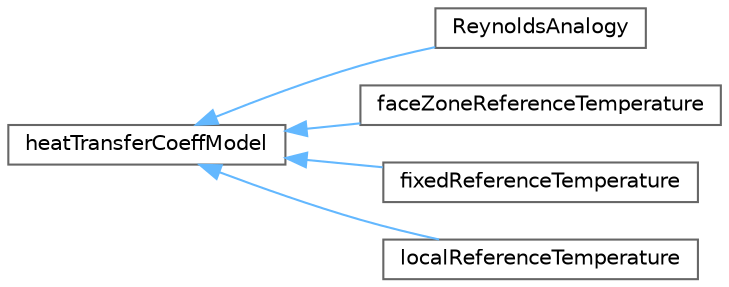 digraph "Graphical Class Hierarchy"
{
 // LATEX_PDF_SIZE
  bgcolor="transparent";
  edge [fontname=Helvetica,fontsize=10,labelfontname=Helvetica,labelfontsize=10];
  node [fontname=Helvetica,fontsize=10,shape=box,height=0.2,width=0.4];
  rankdir="LR";
  Node0 [id="Node000000",label="heatTransferCoeffModel",height=0.2,width=0.4,color="grey40", fillcolor="white", style="filled",URL="$classFoam_1_1heatTransferCoeffModel.html",tooltip="A base class for heat transfer coefficient models."];
  Node0 -> Node1 [id="edge4765_Node000000_Node000001",dir="back",color="steelblue1",style="solid",tooltip=" "];
  Node1 [id="Node000001",label="ReynoldsAnalogy",height=0.2,width=0.4,color="grey40", fillcolor="white", style="filled",URL="$classFoam_1_1heatTransferCoeffModels_1_1ReynoldsAnalogy.html",tooltip="Heat transfer coefficient calculation based on Reynolds Analogy, which is used to relate turbulent mo..."];
  Node0 -> Node2 [id="edge4766_Node000000_Node000002",dir="back",color="steelblue1",style="solid",tooltip=" "];
  Node2 [id="Node000002",label="faceZoneReferenceTemperature",height=0.2,width=0.4,color="grey40", fillcolor="white", style="filled",URL="$classFoam_1_1heatTransferCoeffModels_1_1faceZoneReferenceTemperature.html",tooltip="Heat transfer coefficient calculation that employs the area-average temperature of a specified face z..."];
  Node0 -> Node3 [id="edge4767_Node000000_Node000003",dir="back",color="steelblue1",style="solid",tooltip=" "];
  Node3 [id="Node000003",label="fixedReferenceTemperature",height=0.2,width=0.4,color="grey40", fillcolor="white", style="filled",URL="$classFoam_1_1heatTransferCoeffModels_1_1fixedReferenceTemperature.html",tooltip="Heat transfer coefficient calculation that employs a fixed reference temperature."];
  Node0 -> Node4 [id="edge4768_Node000000_Node000004",dir="back",color="steelblue1",style="solid",tooltip=" "];
  Node4 [id="Node000004",label="localReferenceTemperature",height=0.2,width=0.4,color="grey40", fillcolor="white", style="filled",URL="$classFoam_1_1heatTransferCoeffModels_1_1localReferenceTemperature.html",tooltip="Heat transfer coefficient calculation that employs the patch internal field as the reference temperat..."];
}

